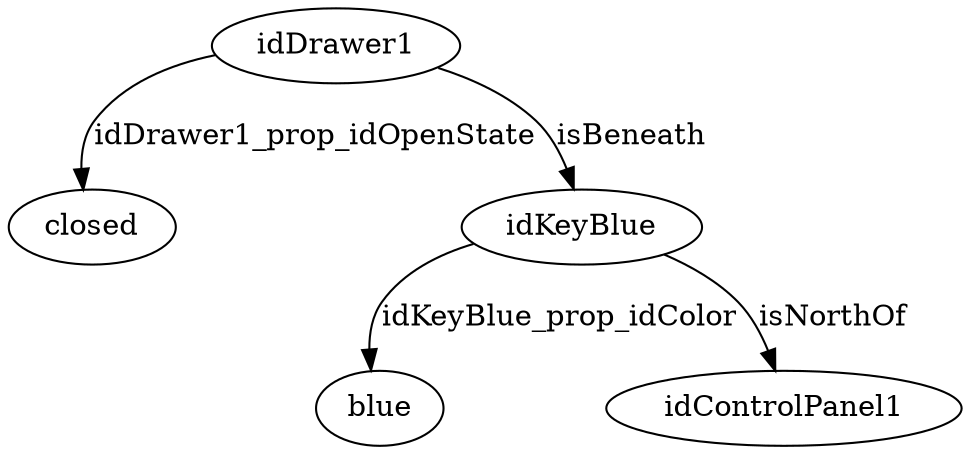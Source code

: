 strict digraph  {
idDrawer1 [node_type=entity_node, root=root];
closed;
idKeyBlue;
blue;
idControlPanel1;
idDrawer1 -> closed  [edge_type=property, label=idDrawer1_prop_idOpenState];
idDrawer1 -> idKeyBlue  [edge_type=relationship, label=isBeneath];
idKeyBlue -> blue  [edge_type=property, label=idKeyBlue_prop_idColor];
idKeyBlue -> idControlPanel1  [edge_type=relationship, label=isNorthOf];
}
